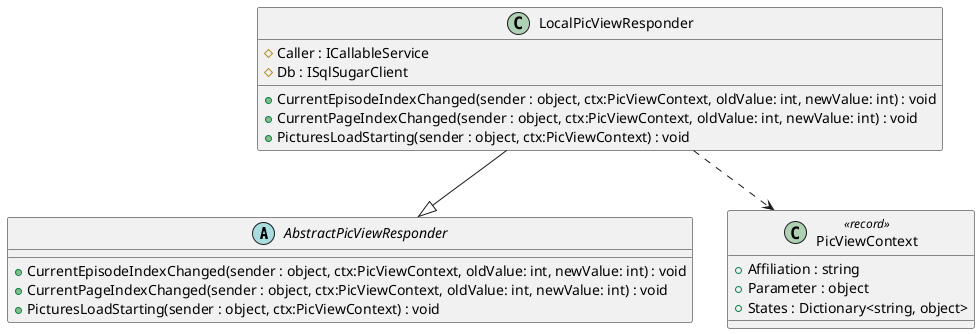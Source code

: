 ﻿@startuml
' title LocalPicViewResponder 类图

' 抽象基类
abstract class AbstractPicViewResponder {
    + CurrentEpisodeIndexChanged(sender : object, ctx:PicViewContext, oldValue: int, newValue: int) : void
    + CurrentPageIndexChanged(sender : object, ctx:PicViewContext, oldValue: int, newValue: int) : void
    + PicturesLoadStarting(sender : object, ctx:PicViewContext) : void
}

class LocalPicViewResponder {
    + CurrentEpisodeIndexChanged(sender : object, ctx:PicViewContext, oldValue: int, newValue: int) : void
    + CurrentPageIndexChanged(sender : object, ctx:PicViewContext, oldValue: int, newValue: int) : void
    + PicturesLoadStarting(sender : object, ctx:PicViewContext) : void
    # Caller : ICallableService
    # Db : ISqlSugarClient
}
class PicViewContext <<record>> {
    + Affiliation : string
    + Parameter : object
    + States : Dictionary<string, object>
}

' 继承关系
LocalPicViewResponder --|> AbstractPicViewResponder

' 方法参数模型依赖
LocalPicViewResponder ..> PicViewContext

@enduml
